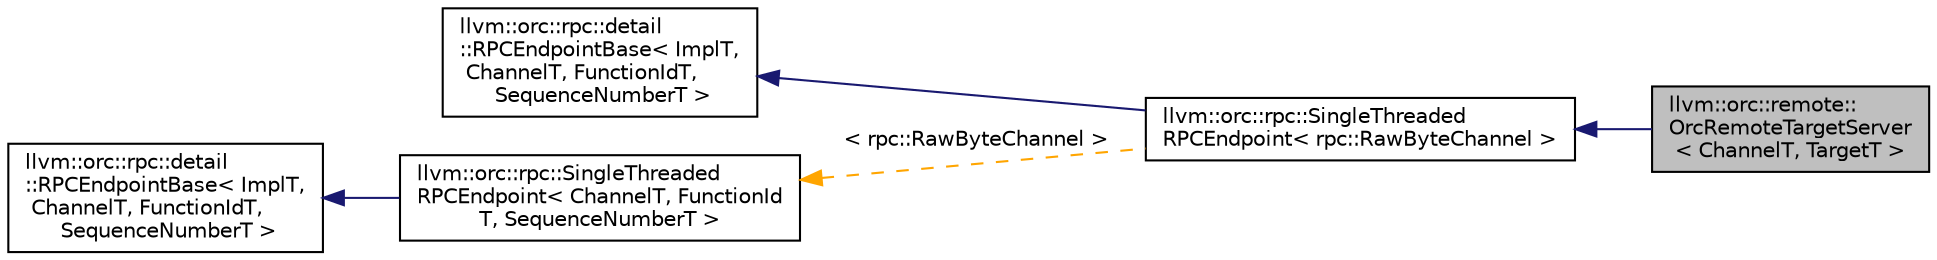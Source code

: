digraph "llvm::orc::remote::OrcRemoteTargetServer&lt; ChannelT, TargetT &gt;"
{
 // LATEX_PDF_SIZE
  bgcolor="transparent";
  edge [fontname="Helvetica",fontsize="10",labelfontname="Helvetica",labelfontsize="10"];
  node [fontname="Helvetica",fontsize="10",shape="box"];
  rankdir="LR";
  Node1 [label="llvm::orc::remote::\lOrcRemoteTargetServer\l\< ChannelT, TargetT \>",height=0.2,width=0.4,color="black", fillcolor="grey75", style="filled", fontcolor="black",tooltip=" "];
  Node2 -> Node1 [dir="back",color="midnightblue",fontsize="10",style="solid",fontname="Helvetica"];
  Node2 [label="llvm::orc::rpc::SingleThreaded\lRPCEndpoint\< rpc::RawByteChannel \>",height=0.2,width=0.4,color="black",URL="$classllvm_1_1orc_1_1rpc_1_1SingleThreadedRPCEndpoint.html",tooltip=" "];
  Node3 -> Node2 [dir="back",color="midnightblue",fontsize="10",style="solid",fontname="Helvetica"];
  Node3 [label="llvm::orc::rpc::detail\l::RPCEndpointBase\< ImplT,\l ChannelT, FunctionIdT,\l SequenceNumberT \>",height=0.2,width=0.4,color="black",URL="$classllvm_1_1orc_1_1rpc_1_1detail_1_1RPCEndpointBase.html",tooltip="Contains primitive utilities for defining, calling and handling calls to remote procedures."];
  Node4 -> Node2 [dir="back",color="orange",fontsize="10",style="dashed",label=" \< rpc::RawByteChannel \>" ,fontname="Helvetica"];
  Node4 [label="llvm::orc::rpc::SingleThreaded\lRPCEndpoint\< ChannelT, FunctionId\lT, SequenceNumberT \>",height=0.2,width=0.4,color="black",URL="$classllvm_1_1orc_1_1rpc_1_1SingleThreadedRPCEndpoint.html",tooltip=" "];
  Node5 -> Node4 [dir="back",color="midnightblue",fontsize="10",style="solid",fontname="Helvetica"];
  Node5 [label="llvm::orc::rpc::detail\l::RPCEndpointBase\< ImplT,\l ChannelT, FunctionIdT,\l SequenceNumberT \>",height=0.2,width=0.4,color="black",URL="$classllvm_1_1orc_1_1rpc_1_1detail_1_1RPCEndpointBase.html",tooltip="Contains primitive utilities for defining, calling and handling calls to remote procedures."];
}
